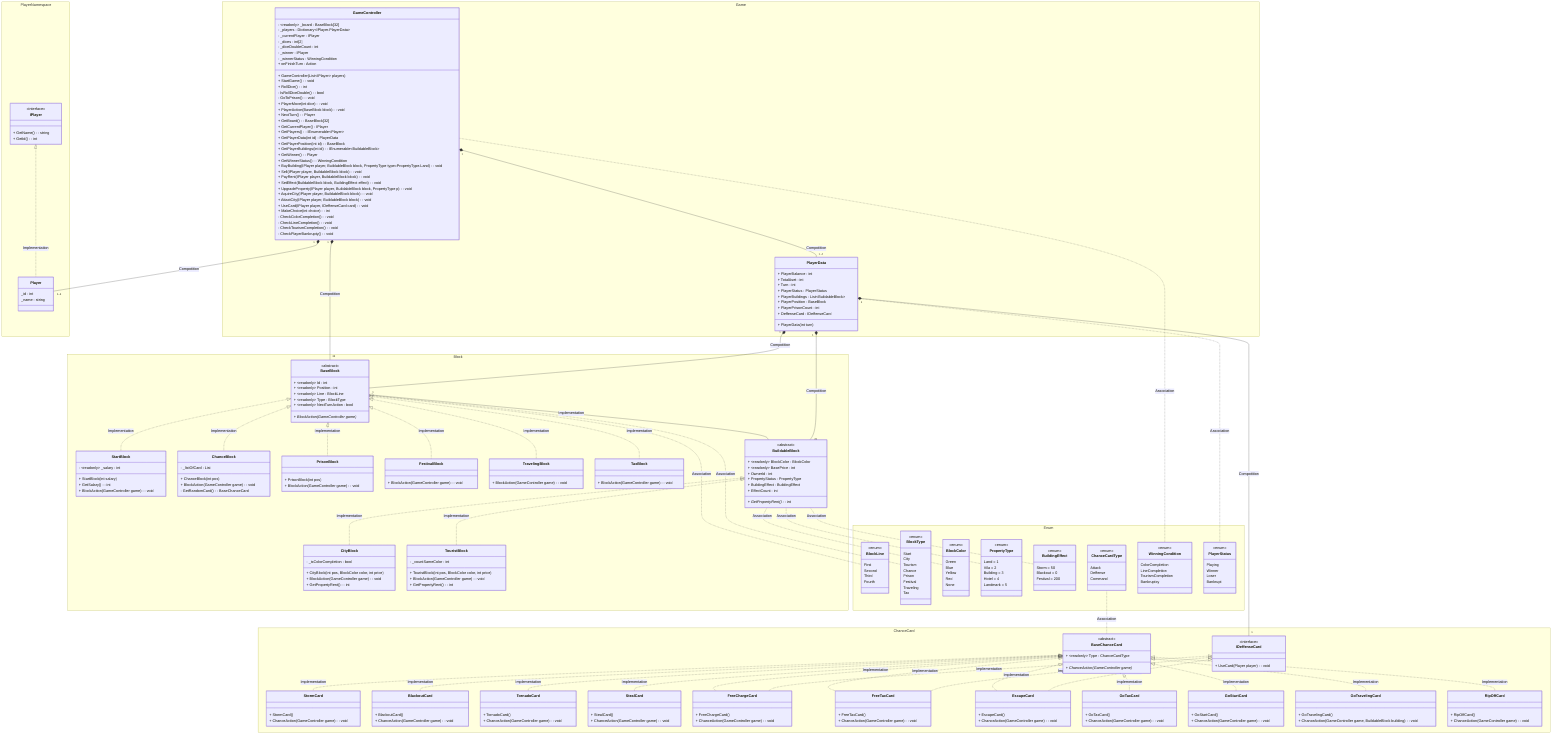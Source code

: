classDiagram

BaseBlock <|.. StartBlock : Implementation
BaseBlock <|.. ChanceBlock : Implementation
BaseBlock <|.. PrisonBlock : Implementation
BaseBlock <|.. FestivalBlock : Implementation
BaseBlock <|.. TravelingBlock : Implementation
BaseBlock <|.. TaxBlock : Implementation
BaseBlock <|-- BuildableBlock : Implementation
BaseBlock .. BlockLine : Association
BaseBlock .. BlockType : Association

BuildableBlock .. BlockColor : Association
BuildableBlock .. PropertyType : Association
BuildableBlock .. BuildingEffect : Association

BuildableBlock <|.. CityBlock : Implementation
BuildableBlock <|.. TouristBlock : Implementation

namespace Block {
    class BaseBlock{
        <<abstract>>
        + ~readonly~ Id : int
        + ~readonly~ Position : int
        + ~readonly~ Line : BlockLine
        + ~readonly~ Type : BlockType
        + ~readonly~ NextTurnAction : bool

        + BlockAction(GameController game)*
    }

    class BuildableBlock{
        <<abstract>>
        + ~readonly~ BlockColor : BlockColor
        + ~readonly~ BasePrice : int
        + OwnerId : int
        + PropertyStatus : PropertyType 
        + BuildingEffect : BuildingEffect
        + EffectCount : int

        + GetPropertyRent()* : int
    }


    class CityBlock{
        - _isColorCompletion : bool
        
        + CityBlock(int pos, BlockColor color, int price)
        + BlockAction(GameController game) : void
        + GetPropertyRent() : int
    }   
    
    class TouristBlock{
        - _countSameColor : int

        + TouristBlock(int pos, BlockColor color, int price)
        + BlockAction(GameController game) : void
        + GetPropertyRent() : int
    }

    class StartBlock{
        - ~readonly~ _salary : int

        + StartBlock(int salary)
        + GetSalary() : int
        + BlockAction(GameController game) : void
    }

    class ChanceBlock{
        - _listOfCard : List<BaseChanceCard>

        + ChanceBlock(int pos)
        + BlockAction(GameController game) : void
        - GetRandomCard() : BaseChanceCard
    } 

    class PrisonBlock{
        + PrisonBlock(int pos)
        %% choice method : get double dice or pay fee
        + BlockAction(GameController game) : void
    }

    class FestivalBlock{
        + BlockAction(GameController game) : void
    }

    class TravelingBlock{
        + BlockAction(GameController game) : void
    }

    class TaxBlock{
        + BlockAction(GameController game) : void
    }
     
}

BaseChanceCard <|.. StormCard : Implementation
BaseChanceCard <|.. BlackoutCard : Implementation
BaseChanceCard <|.. TornadoCard : Implementation
BaseChanceCard <|.. StealCard : Implementation
BaseChanceCard <|.. FreeChargeCard : Implementation
BaseChanceCard <|.. FreeTaxCard : Implementation
BaseChanceCard <|.. EscapeCard : Implementation
BaseChanceCard <|.. GoTaxCard : Implementation
BaseChanceCard <|.. GoStartCard : Implementation
BaseChanceCard <|.. GoTravelingCard : Implementation
BaseChanceCard <|.. RipOffCard : Implementation

IDeffenseCard <|.. FreeChargeCard : Implementation
IDeffenseCard <|.. FreeTaxCard : Implementation
IDeffenseCard <|.. EscapeCard : Implementation
ChanceCardType .. BaseChanceCard : Association
namespace ChanceCard{
    class BaseChanceCard{
        <<abstract>>
        + ~readonly~ Type : ChanceCardType

        + ChanceAction(GameController game)*
    }
    class IDeffenseCard{
        <<interface>>

        + UseCard(Player player) : void
    }

    %% Attack Card
    class StormCard{
        + StormCard() 
        + ChanceAction(GameController game) : void
    }
    class BlackoutCard{
        + BlackoutCard()
        + ChanceAction(GameController game) : void
    }
    class TornadoCard{
        + TornadoCard()
        + ChanceAction(GameController game) : void
    }
    class StealCard{
        + StealCard()
        + ChanceAction(GameController game) : void
    }
    
    %% Deffense Card
    class FreeChargeCard{
        + FreeChargeCard()
        + ChanceAction(GameController game) : void
    }
    class FreeTaxCard{
        + FreeTaxCard()
        + ChanceAction(GameController game) : void
    }
    class EscapeCard{
        + EscapeCard()
        + ChanceAction(GameController game) : void
    }

    %% Command Card
    class GoTaxCard{
        + GoTaxCard()
        + ChanceAction(GameController game) : void
    }
    class GoStartCard{
        + GoStartCard()
        + ChanceAction(GameController game) : void
    }
    class GoTravelingCard{
        + GoTravelingCard()
        + ChanceAction(GameController game, BuildableBlock building) : void
    }
    class RipOffCard{
        + RipOffCard()
        + ChanceAction(GameController game) : void
    }
}

IPlayer <|.. Player : Implementation
namespace PlayerNamespace{
    class IPlayer{
    <<interface>>
        + GetName() : string
        + GetId() : int
    }
    class Player {
        _id : int
        _name : string
    }
}

GameController "1" *-- "1..4" Player : Compotition
GameController "1" *-- "1..4" PlayerData : Compotition
GameController "1" *-- "32" BaseBlock : Compotition
GameController .. WinningCondition : Association

PlayerData "1" *-- "1" BaseBlock : Compotition
PlayerData "1" *-- "23" BuildableBlock : Compotition
PlayerData "1" *-- "1" IDeffenseCard : Compotition
PlayerData .. PlayerStatus : Association
namespace Game{
    class GameController{
        - ~readonly~ _board : BaseBlock[32]
        - _players : Dictionary~IPlayer.PlayerData~
        - _currentPlayer : IPlayer
        - _dices : int[2]
        - _diceDoubleCount : int
        - _winner : IPlayer
        - _winnerStatus : WinningCondition
        + onFinishTurn : Action

        + GameController(List~IPlayer~ players)
        + StartGame() : void
        + RollDice() : int
        - IsRollDiceDouble() : bool
        - GoToPrison() : void
        + PlayerMove(int dice) : void
        + PlayerAction(BaseBlock block) : void
        + NextTurn() : Player
        + GetBoard() : BaseBlock[32]
        + GetCurrentPlayer() IPlayer
        + GetPlayers() : IEnumerable~Player~
        + GetPlayerData(int id) PlayerData
        + GetPlayerPosition(int id) : BaseBlock
        + GetPlayerBuildings(int id) : IEnumerable~BuildableBlock~
        + GetWinner() : Player
        + GetWinnerStatus() : WinningCondition
        %% Action for BuildableBlock
        + BuyBuilding(IPlayer player, BuildableBlock block, PropertyType type=PropertyType.Land) : void
        + Sell(IPlayer player, BuildableBlock block) : void
        + PayRent(IPlayer player, BuildableBlock block) : void
        + SetEffect(BuildableBlock block, BuildingEffect effect) : void
        %% Action for CityBlock and StartBlock
        + UpgradeProperty(IPlayer player, BuildableBlock block, PropertyType p) : void
        + AquireCity(IPlayer player, BuildableBlock block) : void
        %% Action for ChanceBlock
        + AttactCity(IPlayer player, BuildableBlock block) : void
        + UseCard(IPlayer player, IDeffenseCard card) : void
        %% Action for PrisonBlock
        + MakeChoice(int choice) : int
        %% Action for FestivalBlock
        %% SetEffect(BuildableBlock block, BuildingEffect effect) : void
        %% Action for TravelBlock
        %% PlayerMove()

        - CheckColorCompletion() : void
        - CheckLineCompletion() : void
        - CheckTourismCompletion() : void
        - CheckPlayerBankrupty() : void
    }

    class PlayerData{
        + PlayerBalance : int
        + TotalAset : int
        + Turn : int
        + PlayerStatus : PlayerStatus
        + PlayerBuildings : List~BuildableBlock~ 
        + PlayerPosition : BaseBlock
        + PlayerPrisonCount : int
        + DeffenseCard : IDeffenseCard

        + PlayerData(int turn)
    }
}

namespace Enum {
class BlockColor{
        <<enum>>
        Green
        Blue
        Yellow
        Red
        None
    }

    class BlockType{
        <<enum>>
        Start
        City
        Tourism
        Chance
        Prison
        Festival
        Traveling
        Tax
    }

    class BlockLine{
        <<enum>>
        First
        Second
        Third
        Fourth
    }
    
    class BuildingEffect{
        <<enum>>
        Storm = 50
        Blackout = 0
        Festival = 200
    }

    class PropertyType{
        <<enum>>
        Land = 1
        Vila = 2
        Building = 3
        Hotel = 4
        Landmark = 5
    }

    class ChanceCardType{
        <<enum>>
        Attack
        Deffense
        Command
    }

    class PlayerStatus{
        <<enum>>
        Playing
        Winner
        Loser
        Bankrupt
    }

    class WinningCondition{
        <<enum>>
        ColorCompletion
        LineCompletion
        TourismCompletion
        Bankruptcy
    }
}